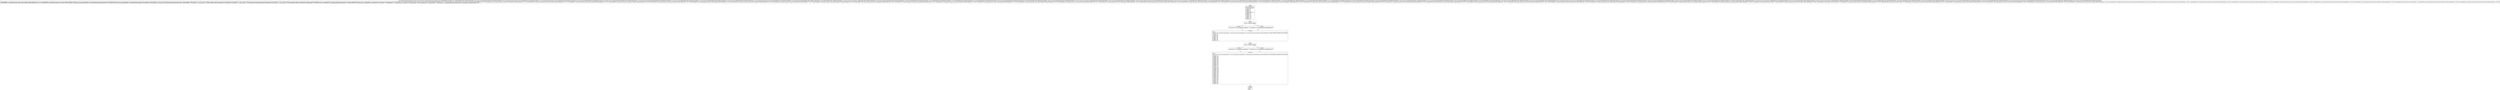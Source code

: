digraph "CFG forcom.google.android.gms.internal.ads.zzarh.\<init\>(ILandroid\/os\/Bundle;Lcom\/google\/android\/gms\/internal\/ads\/zzxx;Lcom\/google\/android\/gms\/internal\/ads\/zzyb;Ljava\/lang\/String;Landroid\/content\/pm\/ApplicationInfo;Landroid\/content\/pm\/PackageInfo;Ljava\/lang\/String;Ljava\/lang\/String;Ljava\/lang\/String;Lcom\/google\/android\/gms\/internal\/ads\/zzbaj;Landroid\/os\/Bundle;ILjava\/util\/List;Landroid\/os\/Bundle;ZIIFLjava\/lang\/String;JLjava\/lang\/String;Ljava\/util\/List;Ljava\/lang\/String;Lcom\/google\/android\/gms\/internal\/ads\/zzadx;Ljava\/util\/List;JLjava\/lang\/String;FZIIZZLjava\/lang\/String;Ljava\/lang\/String;ZILandroid\/os\/Bundle;Ljava\/lang\/String;Lcom\/google\/android\/gms\/internal\/ads\/zzaav;ZLandroid\/os\/Bundle;Ljava\/lang\/String;Ljava\/lang\/String;Ljava\/lang\/String;ZLjava\/util\/List;Ljava\/lang\/String;Ljava\/util\/List;IZZZLjava\/util\/ArrayList;Ljava\/lang\/String;Lcom\/google\/android\/gms\/internal\/ads\/zzaiz;Ljava\/lang\/String;Landroid\/os\/Bundle;)V" {
Node_0 [shape=record,label="{0\:\ 0x0000|MTH_ENTER_BLOCK\l|r3.versionCode = r4\lr3.zzdll = r5\lr3.zzdlm = r6\lr3.zzdln = r7\lr3.zzchl = r8\lr3.applicationInfo = r9\lr3.zzdlo = r10\lr3.zzdlp = r11\lr3.zzdlq = r12\lr3.zzcih = r13\lr3.zzbtd = r14\lr3.zzdlr = r15\lr3.zzdls = r16\lr3.zzdgv = r17\l}"];
Node_1 [shape=record,label="{1\:\ 0x0023|if (r30 != null) goto L_0x00e0\l}"];
Node_2 [shape=record,label="{2\:\ 0x0025|java.util.List r2 = java.util.Collections.emptyList()\l}"];
Node_3 [shape=record,label="{3\:\ 0x0029|PHI: r2 \l  PHI: (r2v1 java.util.List\<java.lang.String\>) = (r2v0 java.util.List\<java.lang.String\>), (r2v5 java.util.List\<java.lang.String\>) binds: [B:8:0x00e0, B:2:0x0025] A[DONT_GENERATE, DONT_INLINE]\l|r3.zzdmc = r2\lr3.zzdlt = r18\lr3.zzdlu = r19\lr3.zzdlv = r20\lr3.zzdlw = r21\lr3.zzbty = r22\lr3.zzdlx = r23\lr3.zzdly = r24\lr3.zzdlz = r26\l}"];
Node_4 [shape=record,label="{4\:\ 0x004b|if (r27 != null) goto L_0x00e6\l}"];
Node_5 [shape=record,label="{5\:\ 0x004d|java.util.List r2 = java.util.Collections.emptyList()\l}"];
Node_6 [shape=record,label="{6\:\ 0x0051|PHI: r2 \l  PHI: (r2v3 java.util.List\<java.lang.String\>) = (r2v2 java.util.List\<java.lang.String\>), (r2v4 java.util.List\<java.lang.String\>) binds: [B:9:0x00e6, B:5:0x004d] A[DONT_GENERATE, DONT_INLINE]\l|r3.zzdma = r2\lr3.zzdmb = r28\lr3.zzdgu = r29\lr3.zzdmd = r31\lr3.zzdme = r33\lr3.zzdmf = r34\lr3.zzdml = r35\lr3.zzdmg = r36\lr3.zzdmh = r37\lr3.zzdmi = r38\lr3.zzdmj = r39\lr3.zzdmk = r40\lr3.zzdmm = r41\lr3.zzdfl = r42\lr3.zzdmn = r43\lr3.zzdmo = r44\lr3.zzdmp = r45\lr3.zzdmq = r46\lr3.zzdmr = r47\lr3.zzdms = r48\lr3.zzdmt = r49\lr3.zzdmu = r50\lr3.zzdmv = r51\lr3.zzdmw = r52\lr3.zzdmx = r53\lr3.zzdmy = r54\lr3.zzdmz = r55\lr3.zzdna = r56\lr3.zzdnb = r57\lr3.zzdnc = r58\lr3.zzdnd = r59\lr3.zzdne = r60\lr3.zzdnf = r61\lr3.zzdng = r62\lr3.zzdnh = r63\lr3.zzdni = r64\l}"];
Node_7 [shape=record,label="{7\:\ 0x00df|RETURN\l|return\l}"];
Node_8 [shape=record,label="{8\:\ 0x00e0|java.util.List r2 = java.util.Collections.unmodifiableList(r30)\l}"];
Node_9 [shape=record,label="{9\:\ 0x00e6|java.util.List r2 = java.util.Collections.unmodifiableList(r27)\l}"];
MethodNode[shape=record,label="{void com.google.android.gms.internal.ads.zzarh.\<init\>((r3v0 'this' com.google.android.gms.internal.ads.zzarh A[IMMUTABLE_TYPE, THIS]), (r4v0 int A[IMMUTABLE_TYPE, METHOD_ARGUMENT]), (r5v0 android.os.Bundle A[IMMUTABLE_TYPE, METHOD_ARGUMENT]), (r6v0 com.google.android.gms.internal.ads.zzxx A[IMMUTABLE_TYPE, METHOD_ARGUMENT]), (r7v0 com.google.android.gms.internal.ads.zzyb A[IMMUTABLE_TYPE, METHOD_ARGUMENT]), (r8v0 java.lang.String A[IMMUTABLE_TYPE, METHOD_ARGUMENT]), (r9v0 android.content.pm.ApplicationInfo A[IMMUTABLE_TYPE, METHOD_ARGUMENT]), (r10v0 android.content.pm.PackageInfo A[IMMUTABLE_TYPE, METHOD_ARGUMENT]), (r11v0 java.lang.String A[IMMUTABLE_TYPE, METHOD_ARGUMENT]), (r12v0 java.lang.String A[IMMUTABLE_TYPE, METHOD_ARGUMENT]), (r13v0 java.lang.String A[IMMUTABLE_TYPE, METHOD_ARGUMENT]), (r14v0 com.google.android.gms.internal.ads.zzbaj A[IMMUTABLE_TYPE, METHOD_ARGUMENT]), (r15v0 android.os.Bundle A[IMMUTABLE_TYPE, METHOD_ARGUMENT]), (r16v0 int A[IMMUTABLE_TYPE, METHOD_ARGUMENT]), (r17v0 java.util.List\<java.lang.String\> A[IMMUTABLE_TYPE, METHOD_ARGUMENT]), (r18v0 android.os.Bundle A[IMMUTABLE_TYPE, METHOD_ARGUMENT]), (r19v0 boolean A[IMMUTABLE_TYPE, METHOD_ARGUMENT]), (r20v0 int A[IMMUTABLE_TYPE, METHOD_ARGUMENT]), (r21v0 int A[IMMUTABLE_TYPE, METHOD_ARGUMENT]), (r22v0 float A[IMMUTABLE_TYPE, METHOD_ARGUMENT]), (r23v0 java.lang.String A[IMMUTABLE_TYPE, METHOD_ARGUMENT]), (r24v0 long A[IMMUTABLE_TYPE, METHOD_ARGUMENT]), (r26v0 java.lang.String A[IMMUTABLE_TYPE, METHOD_ARGUMENT]), (r27v0 java.util.List\<java.lang.String\> A[IMMUTABLE_TYPE, METHOD_ARGUMENT]), (r28v0 java.lang.String A[IMMUTABLE_TYPE, METHOD_ARGUMENT]), (r29v0 com.google.android.gms.internal.ads.zzadx A[IMMUTABLE_TYPE, METHOD_ARGUMENT]), (r30v0 java.util.List\<java.lang.String\> A[IMMUTABLE_TYPE, METHOD_ARGUMENT]), (r31v0 long A[IMMUTABLE_TYPE, METHOD_ARGUMENT]), (r33v0 java.lang.String A[IMMUTABLE_TYPE, METHOD_ARGUMENT]), (r34v0 float A[IMMUTABLE_TYPE, METHOD_ARGUMENT]), (r35v0 boolean A[IMMUTABLE_TYPE, METHOD_ARGUMENT]), (r36v0 int A[IMMUTABLE_TYPE, METHOD_ARGUMENT]), (r37v0 int A[IMMUTABLE_TYPE, METHOD_ARGUMENT]), (r38v0 boolean A[IMMUTABLE_TYPE, METHOD_ARGUMENT]), (r39v0 boolean A[IMMUTABLE_TYPE, METHOD_ARGUMENT]), (r40v0 java.lang.String A[IMMUTABLE_TYPE, METHOD_ARGUMENT]), (r41v0 java.lang.String A[IMMUTABLE_TYPE, METHOD_ARGUMENT]), (r42v0 boolean A[IMMUTABLE_TYPE, METHOD_ARGUMENT]), (r43v0 int A[IMMUTABLE_TYPE, METHOD_ARGUMENT]), (r44v0 android.os.Bundle A[IMMUTABLE_TYPE, METHOD_ARGUMENT]), (r45v0 java.lang.String A[IMMUTABLE_TYPE, METHOD_ARGUMENT]), (r46v0 com.google.android.gms.internal.ads.zzaav A[IMMUTABLE_TYPE, METHOD_ARGUMENT]), (r47v0 boolean A[IMMUTABLE_TYPE, METHOD_ARGUMENT]), (r48v0 android.os.Bundle A[IMMUTABLE_TYPE, METHOD_ARGUMENT]), (r49v0 java.lang.String A[IMMUTABLE_TYPE, METHOD_ARGUMENT]), (r50v0 java.lang.String A[IMMUTABLE_TYPE, METHOD_ARGUMENT]), (r51v0 java.lang.String A[IMMUTABLE_TYPE, METHOD_ARGUMENT]), (r52v0 boolean A[IMMUTABLE_TYPE, METHOD_ARGUMENT]), (r53v0 java.util.List\<java.lang.Integer\> A[IMMUTABLE_TYPE, METHOD_ARGUMENT]), (r54v0 java.lang.String A[IMMUTABLE_TYPE, METHOD_ARGUMENT]), (r55v0 java.util.List\<java.lang.String\> A[IMMUTABLE_TYPE, METHOD_ARGUMENT]), (r56v0 int A[IMMUTABLE_TYPE, METHOD_ARGUMENT]), (r57v0 boolean A[IMMUTABLE_TYPE, METHOD_ARGUMENT]), (r58v0 boolean A[IMMUTABLE_TYPE, METHOD_ARGUMENT]), (r59v0 boolean A[IMMUTABLE_TYPE, METHOD_ARGUMENT]), (r60v0 java.util.ArrayList\<java.lang.String\> A[IMMUTABLE_TYPE, METHOD_ARGUMENT]), (r61v0 java.lang.String A[IMMUTABLE_TYPE, METHOD_ARGUMENT]), (r62v0 com.google.android.gms.internal.ads.zzaiz A[IMMUTABLE_TYPE, METHOD_ARGUMENT]), (r63v0 java.lang.String A[IMMUTABLE_TYPE, METHOD_ARGUMENT]), (r64v0 android.os.Bundle A[IMMUTABLE_TYPE, METHOD_ARGUMENT]))  | Annotation[BUILD, com.google.android.gms.common.internal.safeparcel.SafeParcelable$Param, \{id=1\}], Annotation[BUILD, com.google.android.gms.common.internal.safeparcel.SafeParcelable$Param, \{id=2\}], Annotation[BUILD, com.google.android.gms.common.internal.safeparcel.SafeParcelable$Param, \{id=3\}], Annotation[BUILD, com.google.android.gms.common.internal.safeparcel.SafeParcelable$Param, \{id=4\}], Annotation[BUILD, com.google.android.gms.common.internal.safeparcel.SafeParcelable$Param, \{id=5\}], Annotation[BUILD, com.google.android.gms.common.internal.safeparcel.SafeParcelable$Param, \{id=6\}], Annotation[BUILD, com.google.android.gms.common.internal.safeparcel.SafeParcelable$Param, \{id=7\}], Annotation[BUILD, com.google.android.gms.common.internal.safeparcel.SafeParcelable$Param, \{id=8\}], Annotation[BUILD, com.google.android.gms.common.internal.safeparcel.SafeParcelable$Param, \{id=9\}], Annotation[BUILD, com.google.android.gms.common.internal.safeparcel.SafeParcelable$Param, \{id=10\}], Annotation[BUILD, com.google.android.gms.common.internal.safeparcel.SafeParcelable$Param, \{id=11\}], Annotation[BUILD, com.google.android.gms.common.internal.safeparcel.SafeParcelable$Param, \{id=12\}], Annotation[BUILD, com.google.android.gms.common.internal.safeparcel.SafeParcelable$Param, \{id=13\}], Annotation[BUILD, com.google.android.gms.common.internal.safeparcel.SafeParcelable$Param, \{id=14\}], Annotation[BUILD, com.google.android.gms.common.internal.safeparcel.SafeParcelable$Param, \{id=15\}], Annotation[BUILD, com.google.android.gms.common.internal.safeparcel.SafeParcelable$Param, \{id=16\}], Annotation[BUILD, com.google.android.gms.common.internal.safeparcel.SafeParcelable$Param, \{id=18\}], Annotation[BUILD, com.google.android.gms.common.internal.safeparcel.SafeParcelable$Param, \{id=19\}], Annotation[BUILD, com.google.android.gms.common.internal.safeparcel.SafeParcelable$Param, \{id=20\}], Annotation[BUILD, com.google.android.gms.common.internal.safeparcel.SafeParcelable$Param, \{id=21\}], Annotation[BUILD, com.google.android.gms.common.internal.safeparcel.SafeParcelable$Param, \{id=25\}], Annotation[BUILD, com.google.android.gms.common.internal.safeparcel.SafeParcelable$Param, \{id=26\}], Annotation[BUILD, com.google.android.gms.common.internal.safeparcel.SafeParcelable$Param, \{id=27\}], Annotation[BUILD, com.google.android.gms.common.internal.safeparcel.SafeParcelable$Param, \{id=28\}], Annotation[BUILD, com.google.android.gms.common.internal.safeparcel.SafeParcelable$Param, \{id=29\}], Annotation[BUILD, com.google.android.gms.common.internal.safeparcel.SafeParcelable$Param, \{id=30\}], Annotation[BUILD, com.google.android.gms.common.internal.safeparcel.SafeParcelable$Param, \{id=31\}], Annotation[BUILD, com.google.android.gms.common.internal.safeparcel.SafeParcelable$Param, \{id=33\}], Annotation[BUILD, com.google.android.gms.common.internal.safeparcel.SafeParcelable$Param, \{id=34\}], Annotation[BUILD, com.google.android.gms.common.internal.safeparcel.SafeParcelable$Param, \{id=40\}], Annotation[BUILD, com.google.android.gms.common.internal.safeparcel.SafeParcelable$Param, \{id=35\}], Annotation[BUILD, com.google.android.gms.common.internal.safeparcel.SafeParcelable$Param, \{id=36\}], Annotation[BUILD, com.google.android.gms.common.internal.safeparcel.SafeParcelable$Param, \{id=37\}], Annotation[BUILD, com.google.android.gms.common.internal.safeparcel.SafeParcelable$Param, \{id=38\}], Annotation[BUILD, com.google.android.gms.common.internal.safeparcel.SafeParcelable$Param, \{id=39\}], Annotation[BUILD, com.google.android.gms.common.internal.safeparcel.SafeParcelable$Param, \{id=41\}], Annotation[BUILD, com.google.android.gms.common.internal.safeparcel.SafeParcelable$Param, \{id=42\}], Annotation[BUILD, com.google.android.gms.common.internal.safeparcel.SafeParcelable$Param, \{id=43\}], Annotation[BUILD, com.google.android.gms.common.internal.safeparcel.SafeParcelable$Param, \{id=44\}], Annotation[BUILD, com.google.android.gms.common.internal.safeparcel.SafeParcelable$Param, \{id=45\}], Annotation[BUILD, com.google.android.gms.common.internal.safeparcel.SafeParcelable$Param, \{id=46\}], Annotation[BUILD, com.google.android.gms.common.internal.safeparcel.SafeParcelable$Param, \{id=47\}], Annotation[BUILD, com.google.android.gms.common.internal.safeparcel.SafeParcelable$Param, \{id=48\}], Annotation[BUILD, android.support.annotation.Nullable, \{\}], Annotation[BUILD, com.google.android.gms.common.internal.safeparcel.SafeParcelable$Param, \{id=49\}], Annotation[BUILD, android.support.annotation.Nullable, \{\}], Annotation[BUILD, com.google.android.gms.common.internal.safeparcel.SafeParcelable$Param, \{id=50\}], Annotation[BUILD, android.support.annotation.Nullable, \{\}], Annotation[BUILD, com.google.android.gms.common.internal.safeparcel.SafeParcelable$Param, \{id=51\}], Annotation[BUILD, com.google.android.gms.common.internal.safeparcel.SafeParcelable$Param, \{id=52\}], Annotation[BUILD, com.google.android.gms.common.internal.safeparcel.SafeParcelable$Param, \{id=53\}], Annotation[BUILD, com.google.android.gms.common.internal.safeparcel.SafeParcelable$Param, \{id=54\}], Annotation[BUILD, com.google.android.gms.common.internal.safeparcel.SafeParcelable$Param, \{id=55\}], Annotation[BUILD, com.google.android.gms.common.internal.safeparcel.SafeParcelable$Param, \{id=56\}], Annotation[BUILD, com.google.android.gms.common.internal.safeparcel.SafeParcelable$Param, \{id=57\}], Annotation[BUILD, com.google.android.gms.common.internal.safeparcel.SafeParcelable$Param, \{id=58\}], Annotation[BUILD, com.google.android.gms.common.internal.safeparcel.SafeParcelable$Param, \{id=59\}], Annotation[BUILD, com.google.android.gms.common.internal.safeparcel.SafeParcelable$Param, \{id=60\}], Annotation[BUILD, com.google.android.gms.common.internal.safeparcel.SafeParcelable$Param, \{id=61\}], Annotation[BUILD, com.google.android.gms.common.internal.safeparcel.SafeParcelable$Param, \{id=63\}], Annotation[BUILD, android.support.annotation.Nullable, \{\}], Annotation[BUILD, com.google.android.gms.common.internal.safeparcel.SafeParcelable$Param, \{id=64\}], Annotation[BUILD, com.google.android.gms.common.internal.safeparcel.SafeParcelable$Param, \{id=65\}]\lAnnotation[BUILD, com.google.android.gms.common.internal.safeparcel.SafeParcelable$Constructor, \{\}], Annotation[SYSTEM, dalvik.annotation.Signature, \{value=[(I, Landroid\/os\/Bundle;, Lcom\/google\/android\/gms\/internal\/ads\/zzxx;, Lcom\/google\/android\/gms\/internal\/ads\/zzyb;, Ljava\/lang\/String;, Landroid\/content\/pm\/ApplicationInfo;, Landroid\/content\/pm\/PackageInfo;, Ljava\/lang\/String;, Ljava\/lang\/String;, Ljava\/lang\/String;, Lcom\/google\/android\/gms\/internal\/ads\/zzbaj;, Landroid\/os\/Bundle;, I, Ljava\/util\/List, \<, Ljava\/lang\/String;, \>;, Landroid\/os\/Bundle;, ZIIF, Ljava\/lang\/String;, J, Ljava\/lang\/String;, Ljava\/util\/List, \<, Ljava\/lang\/String;, \>;, Ljava\/lang\/String;, Lcom\/google\/android\/gms\/internal\/ads\/zzadx;, Ljava\/util\/List, \<, Ljava\/lang\/String;, \>;J, Ljava\/lang\/String;, FZIIZZ, Ljava\/lang\/String;, Ljava\/lang\/String;, ZI, Landroid\/os\/Bundle;, Ljava\/lang\/String;, Lcom\/google\/android\/gms\/internal\/ads\/zzaav;, Z, Landroid\/os\/Bundle;, Ljava\/lang\/String;, Ljava\/lang\/String;, Ljava\/lang\/String;, Z, Ljava\/util\/List, \<, Ljava\/lang\/Integer;, \>;, Ljava\/lang\/String;, Ljava\/util\/List, \<, Ljava\/lang\/String;, \>;IZZZ, Ljava\/util\/ArrayList, \<, Ljava\/lang\/String;, \>;, Ljava\/lang\/String;, Lcom\/google\/android\/gms\/internal\/ads\/zzaiz;, Ljava\/lang\/String;, Landroid\/os\/Bundle;, )V]\}]\l}"];
MethodNode -> Node_0;
Node_0 -> Node_1;
Node_1 -> Node_2[style=dashed];
Node_1 -> Node_8;
Node_2 -> Node_3;
Node_3 -> Node_4;
Node_4 -> Node_5[style=dashed];
Node_4 -> Node_9;
Node_5 -> Node_6;
Node_6 -> Node_7;
Node_8 -> Node_3;
Node_9 -> Node_6;
}

